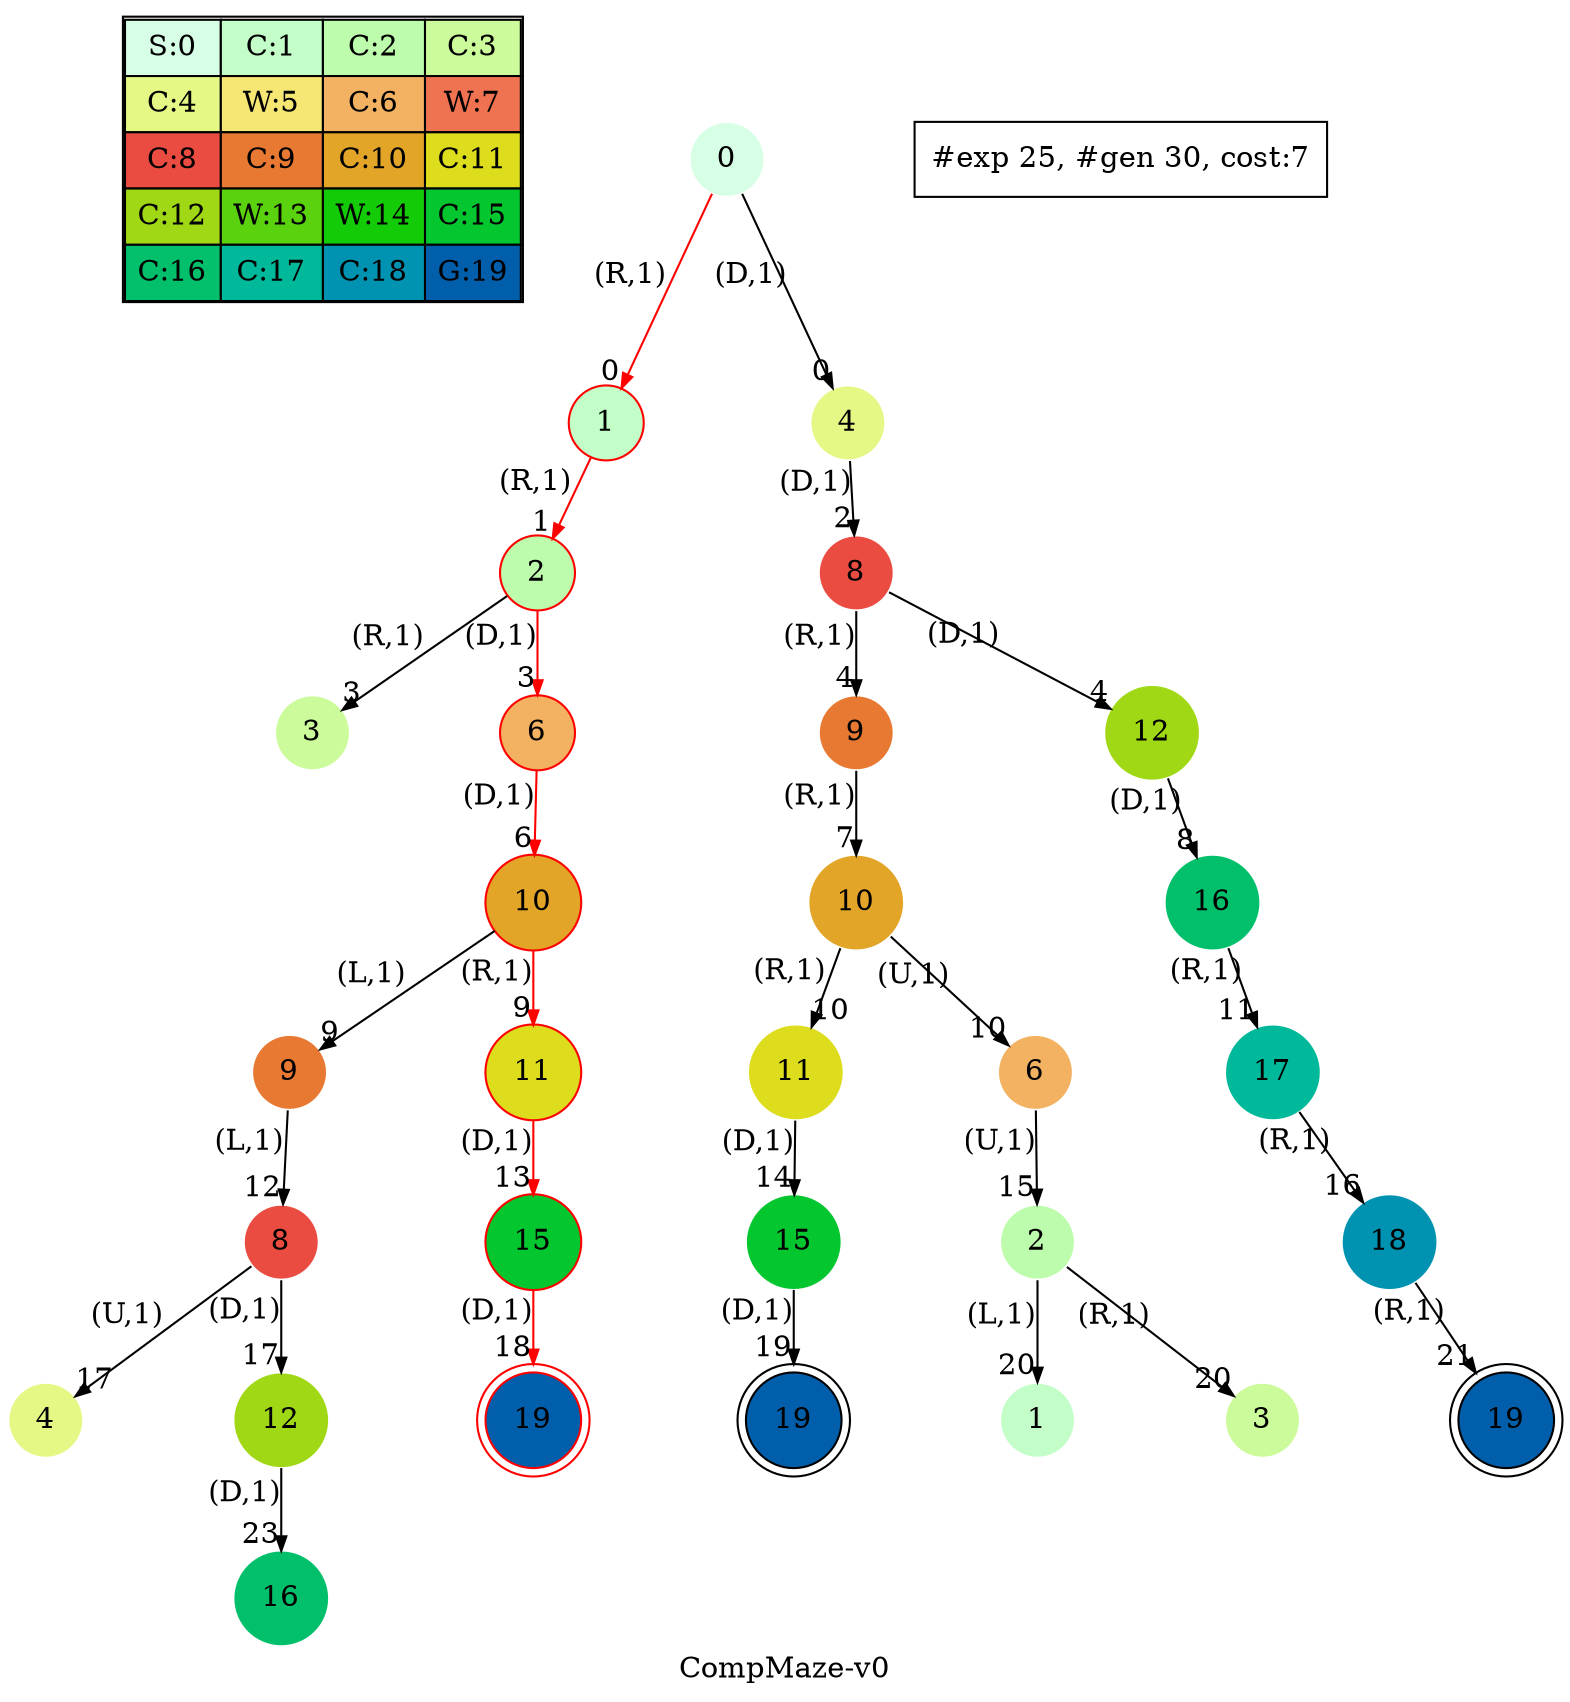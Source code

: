 digraph CompMaze { label="CompMaze-v0"
subgraph MAP {label=Map;map [shape=plaintext label=<<table border="1" cellpadding="5" cellspacing="0" cellborder="1"><tr><td bgcolor="0.39803922 0.15947579 0.99679532 1.        ">S:0</td><td bgcolor="0.35098039 0.23194764 0.99315867 1.        ">C:1</td><td bgcolor="0.29607843 0.31486959 0.98720184 1.        ">C:2</td><td bgcolor="0.24901961 0.38410575 0.98063477 1.        ">C:3</td></tr><tr><td bgcolor="0.19411765 0.46220388 0.97128103 1.        ">C:4</td><td bgcolor="0.14705882 0.52643216 0.96182564 1.        ">W:5</td><td bgcolor="0.09215686 0.59770746 0.94913494 1.        ">C:6</td><td bgcolor="0.0372549  0.66454018 0.93467977 1.        ">W:7</td></tr><tr><td bgcolor="0.00980392 0.71791192 0.92090552 1.        ">C:8</td><td bgcolor="0.06470588 0.77520398 0.9032472  1.        ">C:9</td><td bgcolor="0.11176471 0.81974048 0.88677369 1.        ">C:10</td><td bgcolor="0.16666667 0.8660254  0.8660254  1.        ">C:11</td></tr><tr><td bgcolor="0.21372549 0.9005867  0.84695821 1.        ">C:12</td><td bgcolor="0.26862745 0.93467977 0.82325295 1.        ">W:13</td><td bgcolor="0.32352941 0.96182564 0.79801723 1.        ">W:14</td><td bgcolor="0.37058824 0.97940977 0.77520398 1.        ">C:15</td></tr><tr><td bgcolor="0.4254902  0.99315867 0.74725253 1.        ">C:16</td><td bgcolor="0.47254902 0.99907048 0.72218645 1.        ">C:17</td><td bgcolor="0.52745098 0.99907048 0.69169844 1.        ">C:18</td><td bgcolor="0.5745098  0.99315867 0.66454018 1.        ">G:19</td></tr></table>>]} 
nodesep=1 ranksep=0.5 node [shape=circle] edge [arrowsize=0.7] 
"0_0" [label=0 style=filled color=white  fillcolor="0.39803922 0.15947579 0.99679532 1.        "]; 
"0_0.1-1" [label=1 style=filled color=white  fillcolor="0.35098039 0.23194764 0.99315867 1.        "color=red ];   "0_0" -> "0_0.1-1" [xlabel="(R,1)" headlabel=0color=red ];  
"0_0.4-3" [label=4 style=filled color=white  fillcolor="0.19411765 0.46220388 0.97128103 1.        "];  "0_0" -> "0_0.4-3" [xlabel="(D,1)" headlabel=0]; 
"0_0.1.2-1" [label=2 style=filled color=white  fillcolor="0.29607843 0.31486959 0.98720184 1.        "color=red ];   "0_0.1-1" -> "0_0.1.2-1" [xlabel="(R,1)" headlabel=1color=red ];  
"0_0.4.8-3" [label=8 style=filled color=white  fillcolor="0.00980392 0.71791192 0.92090552 1.        "];  "0_0.4-3" -> "0_0.4.8-3" [xlabel="(D,1)" headlabel=2]; 
"0_0.1.2.3-1" [label=3 style=filled color=white  fillcolor="0.24901961 0.38410575 0.98063477 1.        "];  "0_0.1.2-1" -> "0_0.1.2.3-1" [xlabel="(R,1)" headlabel=3]; 
"0_0.1.2.6-3" [label=6 style=filled color=white  fillcolor="0.09215686 0.59770746 0.94913494 1.        "color=red ];   "0_0.1.2-1" -> "0_0.1.2.6-3" [xlabel="(D,1)" headlabel=3color=red ];  
"0_0.4.8.9-1" [label=9 style=filled color=white  fillcolor="0.06470588 0.77520398 0.9032472  1.        "];  "0_0.4.8-3" -> "0_0.4.8.9-1" [xlabel="(R,1)" headlabel=4]; 
"0_0.4.8.12-3" [label=12 style=filled color=white  fillcolor="0.21372549 0.9005867  0.84695821 1.        "];  "0_0.4.8-3" -> "0_0.4.8.12-3" [xlabel="(D,1)" headlabel=4]; 
"0_0.1.2.6.10-3" [label=10 style=filled color=white  fillcolor="0.11176471 0.81974048 0.88677369 1.        "color=red ];   "0_0.1.2.6-3" -> "0_0.1.2.6.10-3" [xlabel="(D,1)" headlabel=6color=red ];  
"0_0.4.8.9.10-1" [label=10 style=filled color=white  fillcolor="0.11176471 0.81974048 0.88677369 1.        "];  "0_0.4.8.9-1" -> "0_0.4.8.9.10-1" [xlabel="(R,1)" headlabel=7]; 
"0_0.4.8.12.16-3" [label=16 style=filled color=white  fillcolor="0.4254902  0.99315867 0.74725253 1.        "];  "0_0.4.8.12-3" -> "0_0.4.8.12.16-3" [xlabel="(D,1)" headlabel=8]; 
"0_0.1.2.6.10.9-0" [label=9 style=filled color=white  fillcolor="0.06470588 0.77520398 0.9032472  1.        "];  "0_0.1.2.6.10-3" -> "0_0.1.2.6.10.9-0" [xlabel="(L,1)" headlabel=9]; 
"0_0.1.2.6.10.11-1" [label=11 style=filled color=white  fillcolor="0.16666667 0.8660254  0.8660254  1.        "color=red ];   "0_0.1.2.6.10-3" -> "0_0.1.2.6.10.11-1" [xlabel="(R,1)" headlabel=9color=red ];  
"0_0.4.8.9.10.11-1" [label=11 style=filled color=white  fillcolor="0.16666667 0.8660254  0.8660254  1.        "];  "0_0.4.8.9.10-1" -> "0_0.4.8.9.10.11-1" [xlabel="(R,1)" headlabel=10]; 
"0_0.4.8.9.10.6-2" [label=6 style=filled color=white  fillcolor="0.09215686 0.59770746 0.94913494 1.        "];  "0_0.4.8.9.10-1" -> "0_0.4.8.9.10.6-2" [xlabel="(U,1)" headlabel=10]; 
"0_0.4.8.12.16.17-1" [label=17 style=filled color=white  fillcolor="0.47254902 0.99907048 0.72218645 1.        "];  "0_0.4.8.12.16-3" -> "0_0.4.8.12.16.17-1" [xlabel="(R,1)" headlabel=11]; 
"0_0.1.2.6.10.9.8-0" [label=8 style=filled color=white  fillcolor="0.00980392 0.71791192 0.92090552 1.        "];  "0_0.1.2.6.10.9-0" -> "0_0.1.2.6.10.9.8-0" [xlabel="(L,1)" headlabel=12]; 
"0_0.1.2.6.10.11.15-3" [label=15 style=filled color=white  fillcolor="0.37058824 0.97940977 0.77520398 1.        "color=red ];   "0_0.1.2.6.10.11-1" -> "0_0.1.2.6.10.11.15-3" [xlabel="(D,1)" headlabel=13color=red ];  
"0_0.4.8.9.10.11.15-3" [label=15 style=filled color=white  fillcolor="0.37058824 0.97940977 0.77520398 1.        "];  "0_0.4.8.9.10.11-1" -> "0_0.4.8.9.10.11.15-3" [xlabel="(D,1)" headlabel=14]; 
"0_0.4.8.9.10.6.2-2" [label=2 style=filled color=white  fillcolor="0.29607843 0.31486959 0.98720184 1.        "];  "0_0.4.8.9.10.6-2" -> "0_0.4.8.9.10.6.2-2" [xlabel="(U,1)" headlabel=15]; 
"0_0.4.8.12.16.17.18-1" [label=18 style=filled color=white  fillcolor="0.52745098 0.99907048 0.69169844 1.        "];  "0_0.4.8.12.16.17-1" -> "0_0.4.8.12.16.17.18-1" [xlabel="(R,1)" headlabel=16]; 
"0_0.1.2.6.10.9.8.4-2" [label=4 style=filled color=white  fillcolor="0.19411765 0.46220388 0.97128103 1.        "];  "0_0.1.2.6.10.9.8-0" -> "0_0.1.2.6.10.9.8.4-2" [xlabel="(U,1)" headlabel=17]; 
"0_0.1.2.6.10.9.8.12-3" [label=12 style=filled color=white  fillcolor="0.21372549 0.9005867  0.84695821 1.        "];  "0_0.1.2.6.10.9.8-0" -> "0_0.1.2.6.10.9.8.12-3" [xlabel="(D,1)" headlabel=17]; 
"0_0.1.2.6.10.11.15.19-3" [label=19 style=filled color=red peripheries=2 fillcolor="0.5745098  0.99315867 0.66454018 1.        "color=red ];   "0_0.1.2.6.10.11.15-3" -> "0_0.1.2.6.10.11.15.19-3" [xlabel="(D,1)" headlabel=18color=red ];  
"0_0.4.8.9.10.11.15.19-3" [label=19 style=filled color=black peripheries=2 fillcolor="0.5745098  0.99315867 0.66454018 1.        "];  "0_0.4.8.9.10.11.15-3" -> "0_0.4.8.9.10.11.15.19-3" [xlabel="(D,1)" headlabel=19]; 
"0_0.4.8.9.10.6.2.1-0" [label=1 style=filled color=white  fillcolor="0.35098039 0.23194764 0.99315867 1.        "];  "0_0.4.8.9.10.6.2-2" -> "0_0.4.8.9.10.6.2.1-0" [xlabel="(L,1)" headlabel=20]; 
"0_0.4.8.9.10.6.2.3-1" [label=3 style=filled color=white  fillcolor="0.24901961 0.38410575 0.98063477 1.        "];  "0_0.4.8.9.10.6.2-2" -> "0_0.4.8.9.10.6.2.3-1" [xlabel="(R,1)" headlabel=20]; 
"0_0.4.8.12.16.17.18.19-1" [label=19 style=filled color=black peripheries=2 fillcolor="0.5745098  0.99315867 0.66454018 1.        "];  "0_0.4.8.12.16.17.18-1" -> "0_0.4.8.12.16.17.18.19-1" [xlabel="(R,1)" headlabel=21]; 
"0_0.1.2.6.10.9.8.12.16-3" [label=16 style=filled color=white  fillcolor="0.4254902  0.99315867 0.74725253 1.        "];  "0_0.1.2.6.10.9.8.12-3" -> "0_0.1.2.6.10.9.8.12.16-3" [xlabel="(D,1)" headlabel=23]; 
 "#exp 25, #gen 30, cost:7" [ shape=box ];
}

